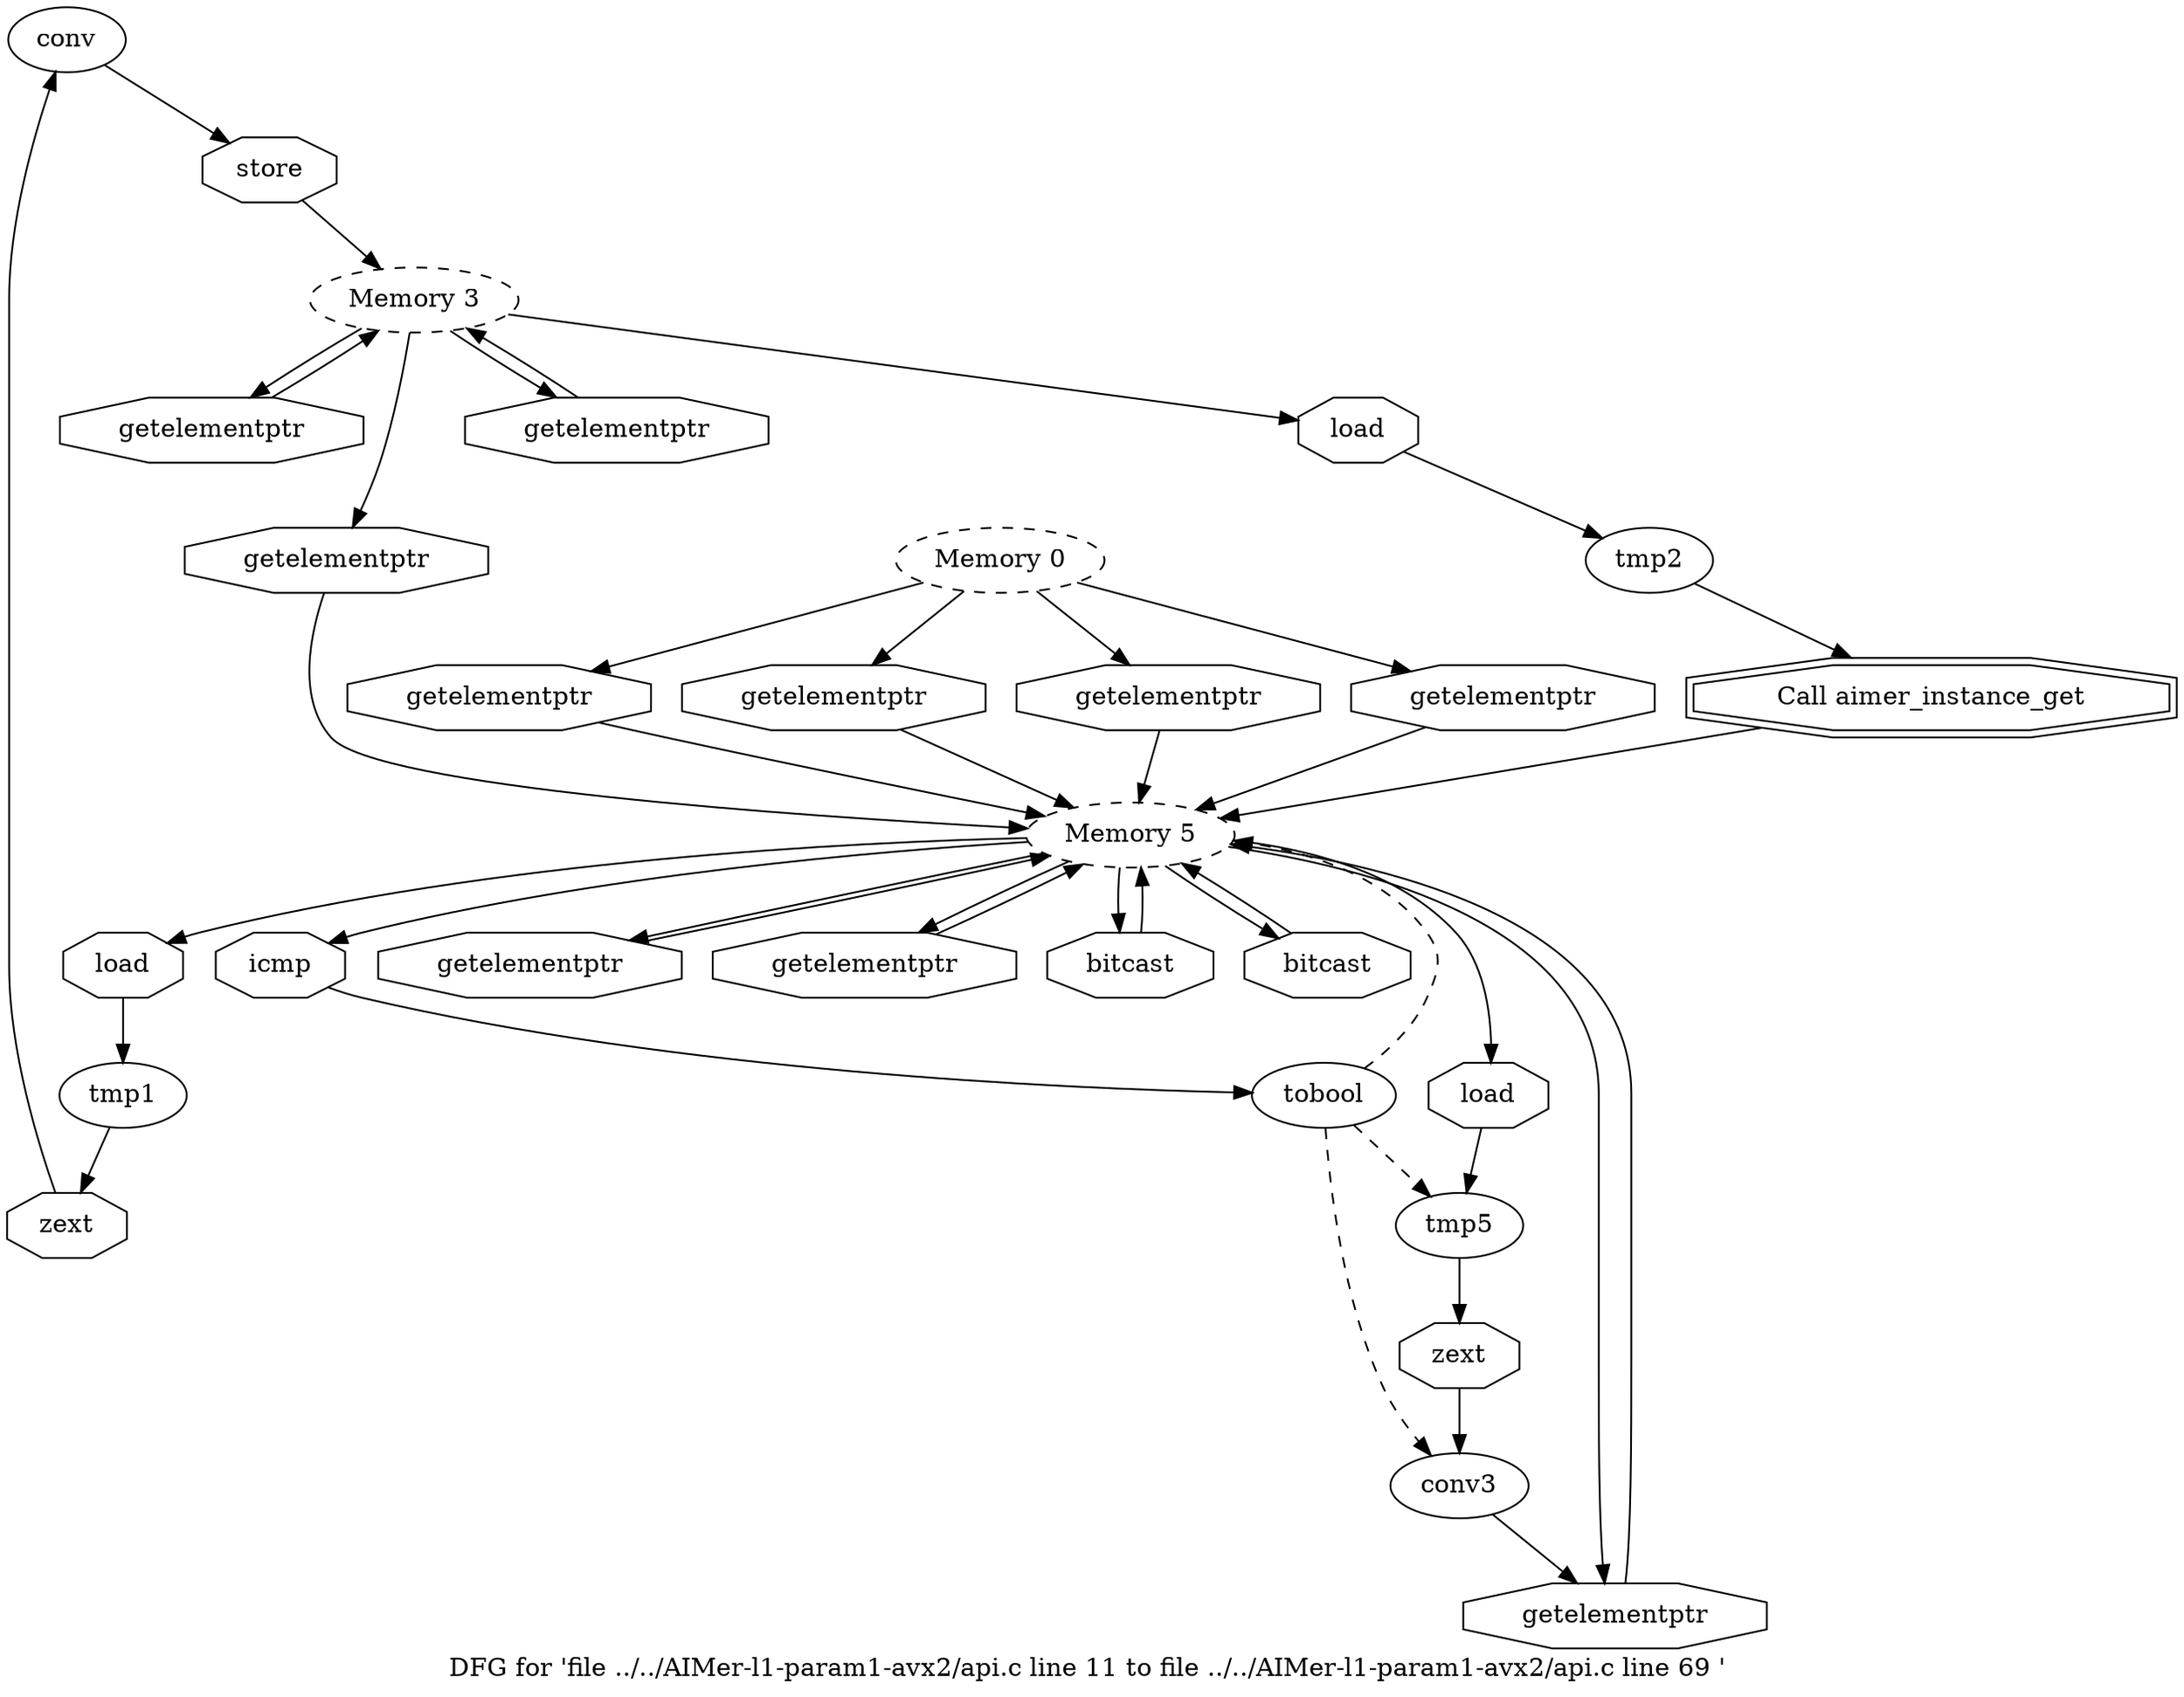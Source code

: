 digraph "DFG for 'file ../../AIMer-l1-param1-avx2/api.c line 11 to file ../../AIMer-l1-param1-avx2/api.c line 69 '  "{
label="DFG for 'file ../../AIMer-l1-param1-avx2/api.c line 11 to file ../../AIMer-l1-param1-avx2/api.c line 69 ' ";
node_516[shape=ellipse,style=solid,label="conv"]
node_519[shape=octagon,style=solid,label="store"]
"node_516"->"node_519"
node_515[shape=octagon,style=solid,label="load"]
node_514[shape=ellipse,style=solid,label="tmp1"]
"node_515"->"node_514"
node_517[shape=octagon,style=solid,label="zext"]
"node_514"->"node_517"
node_513[shape=octagon,style=solid,label="getelementptr"]
node_512[shape=ellipse,style=dashed,label="Memory 5"]
"node_513"->"node_512"
"node_512"->"node_515"
node_525[shape=octagon,style=solid,label="icmp"]
"node_512"->"node_525"
node_526[shape=octagon,style=solid,label="getelementptr"]
"node_512"->"node_526"
node_527[shape=octagon,style=solid,label="getelementptr"]
"node_512"->"node_527"
node_529[shape=octagon,style=solid,label="load"]
"node_512"->"node_529"
node_532[shape=octagon,style=solid,label="bitcast"]
"node_512"->"node_532"
node_535[shape=octagon,style=solid,label="bitcast"]
"node_512"->"node_535"
node_537[shape=octagon,style=solid,label="getelementptr"]
"node_512"->"node_537"
node_511[shape=ellipse,style=dashed,label="Memory 3"]
node_518[shape=octagon,style=solid,label="getelementptr"]
"node_511"->"node_518"
node_520[shape=octagon,style=solid,label="getelementptr"]
"node_511"->"node_520"
node_522[shape=octagon,style=solid,label="load"]
"node_511"->"node_522"
node_534[shape=octagon,style=solid,label="getelementptr"]
"node_511"->"node_534"
node_510[shape=ellipse,style=dashed,label="Memory 0"]
"node_510"->"node_513"
node_533[shape=octagon,style=solid,label="getelementptr"]
"node_510"->"node_533"
node_536[shape=octagon,style=solid,label="getelementptr"]
"node_510"->"node_536"
node_538[shape=octagon,style=solid,label="getelementptr"]
"node_510"->"node_538"
node_524[shape=ellipse,style=solid,label="tobool"]
"node_524"->"node_512" [style=dashed]
node_528[shape=ellipse,style=solid,label="tmp5"]
"node_524"->"node_528" [style=dashed]
node_530[shape=ellipse,style=solid,label="conv3"]
"node_524"->"node_530" [style=dashed]
"node_525"->"node_524"
"node_526"->"node_512"
"node_527"->"node_512"
node_531[shape=octagon,style=solid,label="zext"]
"node_528"->"node_531"
"node_529"->"node_528"
"node_530"->"node_537"
"node_531"->"node_530"
"node_517"->"node_516"
"node_518"->"node_511"
"node_519"->"node_511"
"node_520"->"node_511"
node_521[shape=ellipse,style=solid,label="tmp2"]
node_523[shape=doubleoctagon,style=solid,label="Call aimer_instance_get"]
"node_521"->"node_523"
"node_522"->"node_521"
"node_523"->"node_512"
"node_532"->"node_512"
"node_533"->"node_512"
"node_534"->"node_512"
"node_535"->"node_512"
"node_536"->"node_512"
"node_537"->"node_512"
"node_538"->"node_512"
}

